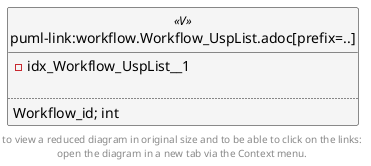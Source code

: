@startuml
left to right direction
'top to bottom direction
hide circle
'avoide "." issues:
set namespaceSeparator none


skinparam class {
  BackgroundColor White
  BackgroundColor<<FN>> Yellow
  BackgroundColor<<FS>> Yellow
  BackgroundColor<<FT>> LightGray
  BackgroundColor<<IF>> Yellow
  BackgroundColor<<IS>> Yellow
  BackgroundColor<<P>> Aqua
  BackgroundColor<<PC>> Aqua
  BackgroundColor<<SN>> Yellow
  BackgroundColor<<SO>> SlateBlue
  BackgroundColor<<TF>> LightGray
  BackgroundColor<<TR>> Tomato
  BackgroundColor<<U>> White
  BackgroundColor<<V>> WhiteSmoke
  BackgroundColor<<X>> Aqua
}


entity "puml-link:workflow.Workflow_UspList.adoc[prefix=..]" as workflow.Workflow_UspList << V >> {
- idx_Workflow_UspList__1

..
Workflow_id; int
}


footer
to view a reduced diagram in original size and to be able to click on the links:
open the diagram in a new tab via the Context menu.
end footer

@enduml

